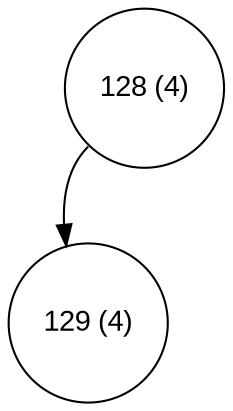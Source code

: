 digraph move_up {
	node [fontname="Arial", shape="circle", width=0.5]; 

	0 [label = "128 (4)"];
	0:sw -> 1;
	1 [label = "129 (4)"];
}
